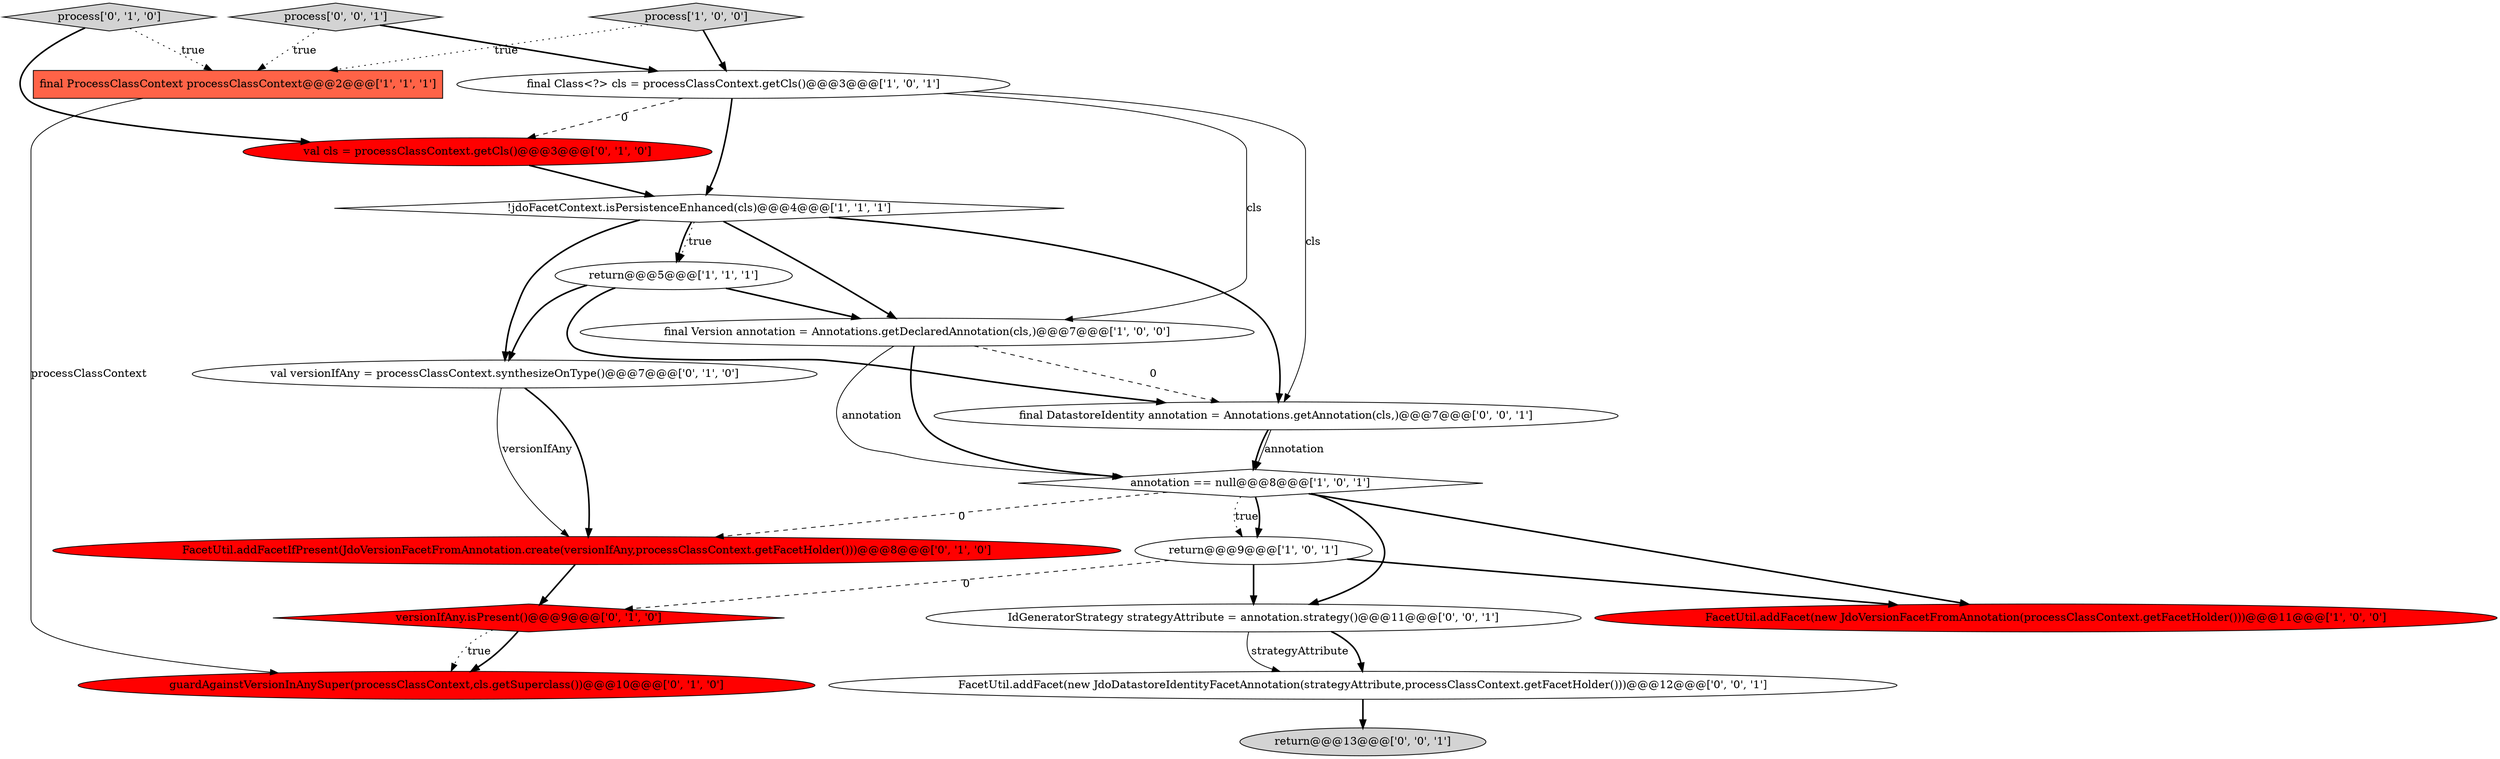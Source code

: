 digraph {
2 [style = filled, label = "final ProcessClassContext processClassContext@@@2@@@['1', '1', '1']", fillcolor = tomato, shape = box image = "AAA0AAABBB1BBB"];
7 [style = filled, label = "!jdoFacetContext.isPersistenceEnhanced(cls)@@@4@@@['1', '1', '1']", fillcolor = white, shape = diamond image = "AAA0AAABBB1BBB"];
19 [style = filled, label = "IdGeneratorStrategy strategyAttribute = annotation.strategy()@@@11@@@['0', '0', '1']", fillcolor = white, shape = ellipse image = "AAA0AAABBB3BBB"];
16 [style = filled, label = "process['0', '0', '1']", fillcolor = lightgray, shape = diamond image = "AAA0AAABBB3BBB"];
1 [style = filled, label = "FacetUtil.addFacet(new JdoVersionFacetFromAnnotation(processClassContext.getFacetHolder()))@@@11@@@['1', '0', '0']", fillcolor = red, shape = ellipse image = "AAA1AAABBB1BBB"];
3 [style = filled, label = "return@@@5@@@['1', '1', '1']", fillcolor = white, shape = ellipse image = "AAA0AAABBB1BBB"];
6 [style = filled, label = "final Class<?> cls = processClassContext.getCls()@@@3@@@['1', '0', '1']", fillcolor = white, shape = ellipse image = "AAA0AAABBB1BBB"];
0 [style = filled, label = "process['1', '0', '0']", fillcolor = lightgray, shape = diamond image = "AAA0AAABBB1BBB"];
9 [style = filled, label = "val versionIfAny = processClassContext.synthesizeOnType()@@@7@@@['0', '1', '0']", fillcolor = white, shape = ellipse image = "AAA0AAABBB2BBB"];
10 [style = filled, label = "FacetUtil.addFacetIfPresent(JdoVersionFacetFromAnnotation.create(versionIfAny,processClassContext.getFacetHolder()))@@@8@@@['0', '1', '0']", fillcolor = red, shape = ellipse image = "AAA1AAABBB2BBB"];
11 [style = filled, label = "val cls = processClassContext.getCls()@@@3@@@['0', '1', '0']", fillcolor = red, shape = ellipse image = "AAA1AAABBB2BBB"];
14 [style = filled, label = "guardAgainstVersionInAnySuper(processClassContext,cls.getSuperclass())@@@10@@@['0', '1', '0']", fillcolor = red, shape = ellipse image = "AAA1AAABBB2BBB"];
17 [style = filled, label = "FacetUtil.addFacet(new JdoDatastoreIdentityFacetAnnotation(strategyAttribute,processClassContext.getFacetHolder()))@@@12@@@['0', '0', '1']", fillcolor = white, shape = ellipse image = "AAA0AAABBB3BBB"];
18 [style = filled, label = "final DatastoreIdentity annotation = Annotations.getAnnotation(cls,)@@@7@@@['0', '0', '1']", fillcolor = white, shape = ellipse image = "AAA0AAABBB3BBB"];
8 [style = filled, label = "final Version annotation = Annotations.getDeclaredAnnotation(cls,)@@@7@@@['1', '0', '0']", fillcolor = white, shape = ellipse image = "AAA0AAABBB1BBB"];
13 [style = filled, label = "process['0', '1', '0']", fillcolor = lightgray, shape = diamond image = "AAA0AAABBB2BBB"];
5 [style = filled, label = "return@@@9@@@['1', '0', '1']", fillcolor = white, shape = ellipse image = "AAA0AAABBB1BBB"];
12 [style = filled, label = "versionIfAny.isPresent()@@@9@@@['0', '1', '0']", fillcolor = red, shape = diamond image = "AAA1AAABBB2BBB"];
4 [style = filled, label = "annotation == null@@@8@@@['1', '0', '1']", fillcolor = white, shape = diamond image = "AAA0AAABBB1BBB"];
15 [style = filled, label = "return@@@13@@@['0', '0', '1']", fillcolor = lightgray, shape = ellipse image = "AAA0AAABBB3BBB"];
4->5 [style = dotted, label="true"];
6->8 [style = solid, label="cls"];
5->12 [style = dashed, label="0"];
16->2 [style = dotted, label="true"];
8->4 [style = solid, label="annotation"];
0->6 [style = bold, label=""];
16->6 [style = bold, label=""];
6->11 [style = dashed, label="0"];
4->19 [style = bold, label=""];
19->17 [style = bold, label=""];
9->10 [style = bold, label=""];
7->8 [style = bold, label=""];
13->11 [style = bold, label=""];
2->14 [style = solid, label="processClassContext"];
18->4 [style = solid, label="annotation"];
7->3 [style = bold, label=""];
3->18 [style = bold, label=""];
7->9 [style = bold, label=""];
3->9 [style = bold, label=""];
5->19 [style = bold, label=""];
5->1 [style = bold, label=""];
12->14 [style = dotted, label="true"];
13->2 [style = dotted, label="true"];
18->4 [style = bold, label=""];
7->3 [style = dotted, label="true"];
10->12 [style = bold, label=""];
3->8 [style = bold, label=""];
12->14 [style = bold, label=""];
17->15 [style = bold, label=""];
7->18 [style = bold, label=""];
19->17 [style = solid, label="strategyAttribute"];
8->18 [style = dashed, label="0"];
9->10 [style = solid, label="versionIfAny"];
4->1 [style = bold, label=""];
8->4 [style = bold, label=""];
6->18 [style = solid, label="cls"];
0->2 [style = dotted, label="true"];
6->7 [style = bold, label=""];
4->10 [style = dashed, label="0"];
4->5 [style = bold, label=""];
11->7 [style = bold, label=""];
}
